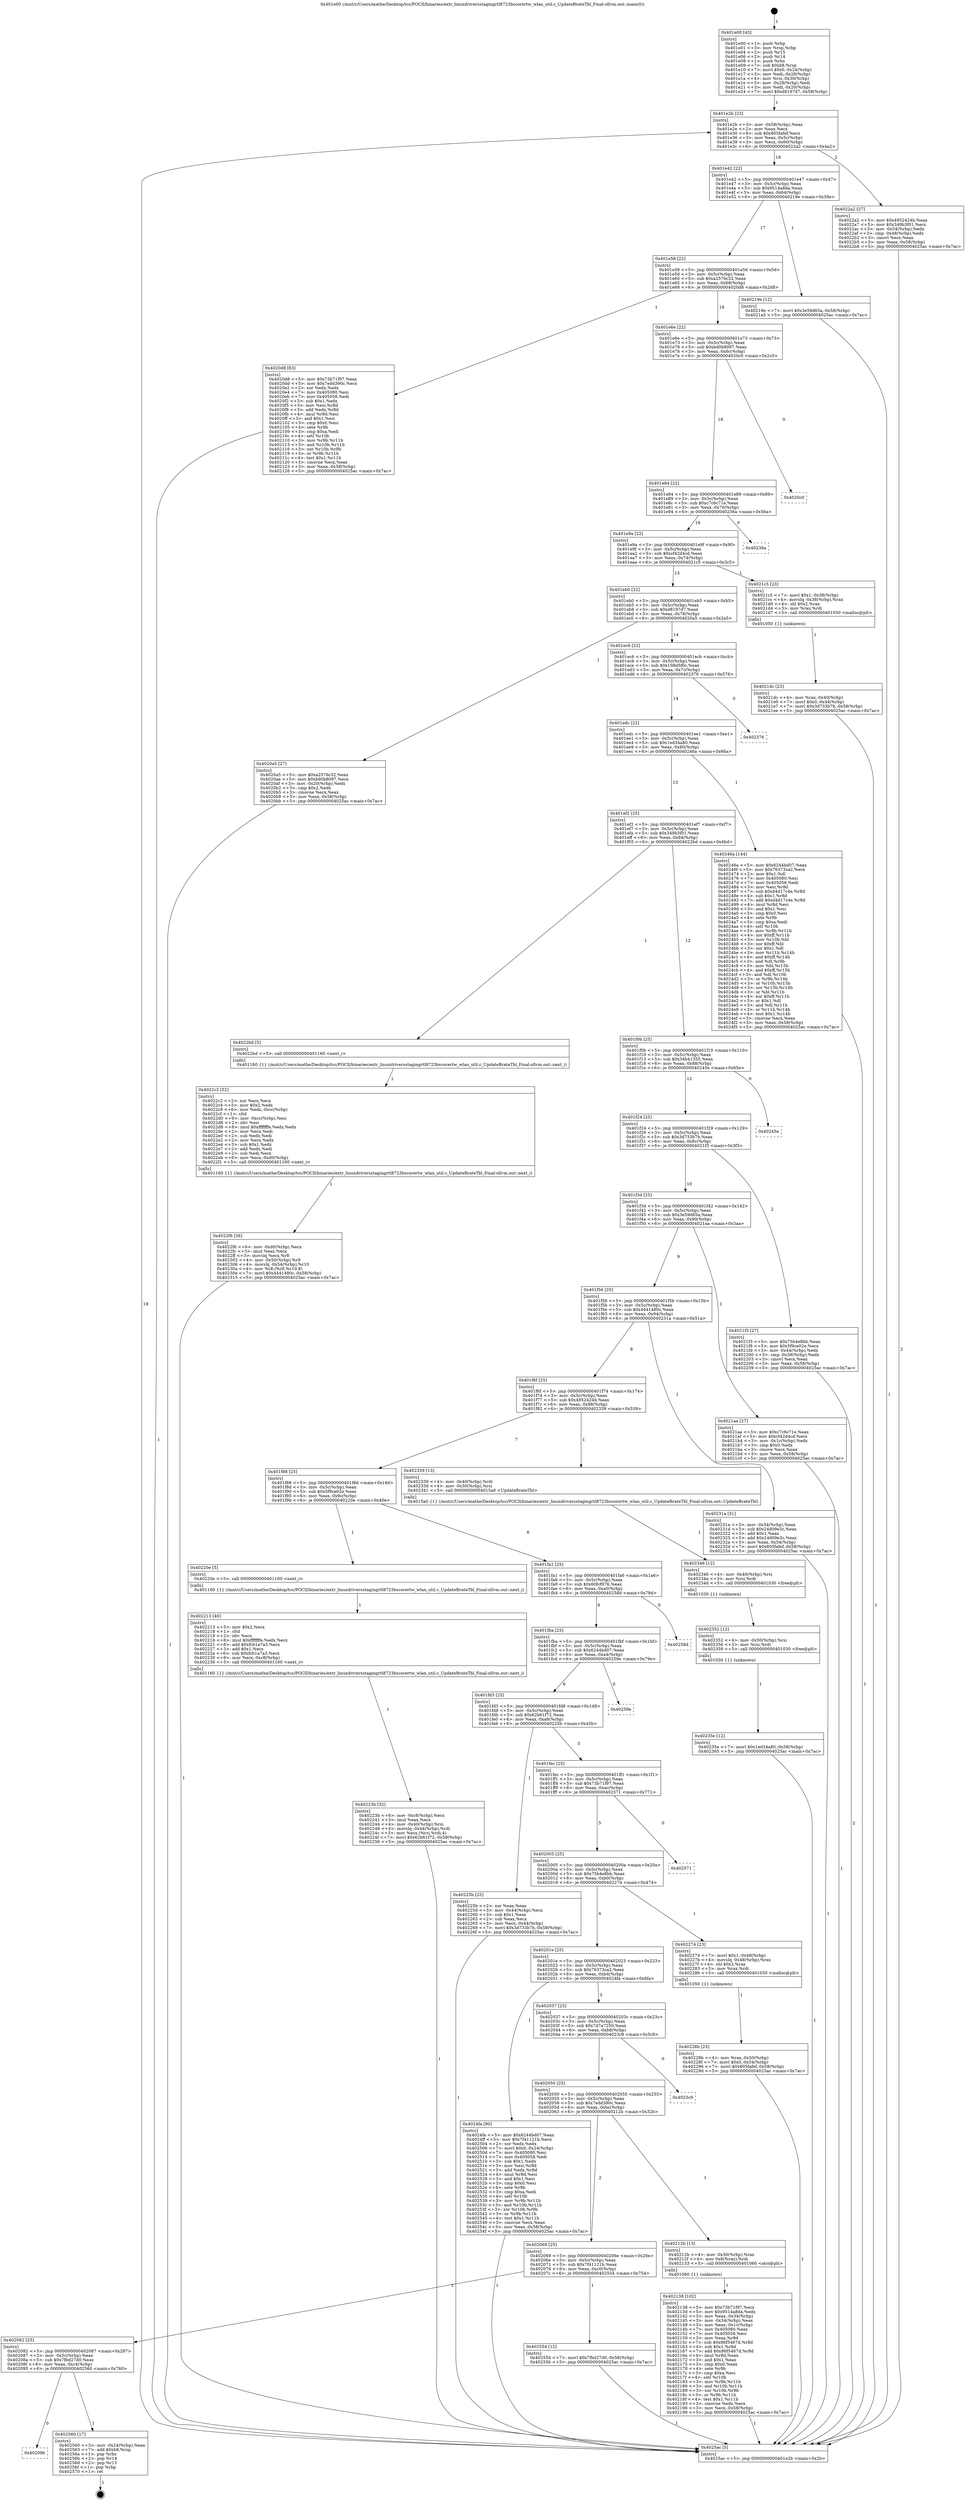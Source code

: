 digraph "0x401e00" {
  label = "0x401e00 (/mnt/c/Users/mathe/Desktop/tcc/POCII/binaries/extr_linuxdriversstagingrtl8723bscorertw_wlan_util.c_UpdateBrateTbl_Final-ollvm.out::main(0))"
  labelloc = "t"
  node[shape=record]

  Entry [label="",width=0.3,height=0.3,shape=circle,fillcolor=black,style=filled]
  "0x401e2b" [label="{
     0x401e2b [23]\l
     | [instrs]\l
     &nbsp;&nbsp;0x401e2b \<+3\>: mov -0x58(%rbp),%eax\l
     &nbsp;&nbsp;0x401e2e \<+2\>: mov %eax,%ecx\l
     &nbsp;&nbsp;0x401e30 \<+6\>: sub $0x805fafef,%ecx\l
     &nbsp;&nbsp;0x401e36 \<+3\>: mov %eax,-0x5c(%rbp)\l
     &nbsp;&nbsp;0x401e39 \<+3\>: mov %ecx,-0x60(%rbp)\l
     &nbsp;&nbsp;0x401e3c \<+6\>: je 00000000004022a2 \<main+0x4a2\>\l
  }"]
  "0x4022a2" [label="{
     0x4022a2 [27]\l
     | [instrs]\l
     &nbsp;&nbsp;0x4022a2 \<+5\>: mov $0x4952424b,%eax\l
     &nbsp;&nbsp;0x4022a7 \<+5\>: mov $0x349b3f01,%ecx\l
     &nbsp;&nbsp;0x4022ac \<+3\>: mov -0x54(%rbp),%edx\l
     &nbsp;&nbsp;0x4022af \<+3\>: cmp -0x48(%rbp),%edx\l
     &nbsp;&nbsp;0x4022b2 \<+3\>: cmovl %ecx,%eax\l
     &nbsp;&nbsp;0x4022b5 \<+3\>: mov %eax,-0x58(%rbp)\l
     &nbsp;&nbsp;0x4022b8 \<+5\>: jmp 00000000004025ac \<main+0x7ac\>\l
  }"]
  "0x401e42" [label="{
     0x401e42 [22]\l
     | [instrs]\l
     &nbsp;&nbsp;0x401e42 \<+5\>: jmp 0000000000401e47 \<main+0x47\>\l
     &nbsp;&nbsp;0x401e47 \<+3\>: mov -0x5c(%rbp),%eax\l
     &nbsp;&nbsp;0x401e4a \<+5\>: sub $0x9514a8da,%eax\l
     &nbsp;&nbsp;0x401e4f \<+3\>: mov %eax,-0x64(%rbp)\l
     &nbsp;&nbsp;0x401e52 \<+6\>: je 000000000040219e \<main+0x39e\>\l
  }"]
  Exit [label="",width=0.3,height=0.3,shape=circle,fillcolor=black,style=filled,peripheries=2]
  "0x40219e" [label="{
     0x40219e [12]\l
     | [instrs]\l
     &nbsp;&nbsp;0x40219e \<+7\>: movl $0x3e59d65a,-0x58(%rbp)\l
     &nbsp;&nbsp;0x4021a5 \<+5\>: jmp 00000000004025ac \<main+0x7ac\>\l
  }"]
  "0x401e58" [label="{
     0x401e58 [22]\l
     | [instrs]\l
     &nbsp;&nbsp;0x401e58 \<+5\>: jmp 0000000000401e5d \<main+0x5d\>\l
     &nbsp;&nbsp;0x401e5d \<+3\>: mov -0x5c(%rbp),%eax\l
     &nbsp;&nbsp;0x401e60 \<+5\>: sub $0xa2576c32,%eax\l
     &nbsp;&nbsp;0x401e65 \<+3\>: mov %eax,-0x68(%rbp)\l
     &nbsp;&nbsp;0x401e68 \<+6\>: je 00000000004020d8 \<main+0x2d8\>\l
  }"]
  "0x40209b" [label="{
     0x40209b\l
  }", style=dashed]
  "0x4020d8" [label="{
     0x4020d8 [83]\l
     | [instrs]\l
     &nbsp;&nbsp;0x4020d8 \<+5\>: mov $0x73b71f97,%eax\l
     &nbsp;&nbsp;0x4020dd \<+5\>: mov $0x7edd390c,%ecx\l
     &nbsp;&nbsp;0x4020e2 \<+2\>: xor %edx,%edx\l
     &nbsp;&nbsp;0x4020e4 \<+7\>: mov 0x405080,%esi\l
     &nbsp;&nbsp;0x4020eb \<+7\>: mov 0x405058,%edi\l
     &nbsp;&nbsp;0x4020f2 \<+3\>: sub $0x1,%edx\l
     &nbsp;&nbsp;0x4020f5 \<+3\>: mov %esi,%r8d\l
     &nbsp;&nbsp;0x4020f8 \<+3\>: add %edx,%r8d\l
     &nbsp;&nbsp;0x4020fb \<+4\>: imul %r8d,%esi\l
     &nbsp;&nbsp;0x4020ff \<+3\>: and $0x1,%esi\l
     &nbsp;&nbsp;0x402102 \<+3\>: cmp $0x0,%esi\l
     &nbsp;&nbsp;0x402105 \<+4\>: sete %r9b\l
     &nbsp;&nbsp;0x402109 \<+3\>: cmp $0xa,%edi\l
     &nbsp;&nbsp;0x40210c \<+4\>: setl %r10b\l
     &nbsp;&nbsp;0x402110 \<+3\>: mov %r9b,%r11b\l
     &nbsp;&nbsp;0x402113 \<+3\>: and %r10b,%r11b\l
     &nbsp;&nbsp;0x402116 \<+3\>: xor %r10b,%r9b\l
     &nbsp;&nbsp;0x402119 \<+3\>: or %r9b,%r11b\l
     &nbsp;&nbsp;0x40211c \<+4\>: test $0x1,%r11b\l
     &nbsp;&nbsp;0x402120 \<+3\>: cmovne %ecx,%eax\l
     &nbsp;&nbsp;0x402123 \<+3\>: mov %eax,-0x58(%rbp)\l
     &nbsp;&nbsp;0x402126 \<+5\>: jmp 00000000004025ac \<main+0x7ac\>\l
  }"]
  "0x401e6e" [label="{
     0x401e6e [22]\l
     | [instrs]\l
     &nbsp;&nbsp;0x401e6e \<+5\>: jmp 0000000000401e73 \<main+0x73\>\l
     &nbsp;&nbsp;0x401e73 \<+3\>: mov -0x5c(%rbp),%eax\l
     &nbsp;&nbsp;0x401e76 \<+5\>: sub $0xbd0b8097,%eax\l
     &nbsp;&nbsp;0x401e7b \<+3\>: mov %eax,-0x6c(%rbp)\l
     &nbsp;&nbsp;0x401e7e \<+6\>: je 00000000004020c0 \<main+0x2c0\>\l
  }"]
  "0x402560" [label="{
     0x402560 [17]\l
     | [instrs]\l
     &nbsp;&nbsp;0x402560 \<+3\>: mov -0x24(%rbp),%eax\l
     &nbsp;&nbsp;0x402563 \<+7\>: add $0xb8,%rsp\l
     &nbsp;&nbsp;0x40256a \<+1\>: pop %rbx\l
     &nbsp;&nbsp;0x40256b \<+2\>: pop %r14\l
     &nbsp;&nbsp;0x40256d \<+2\>: pop %r15\l
     &nbsp;&nbsp;0x40256f \<+1\>: pop %rbp\l
     &nbsp;&nbsp;0x402570 \<+1\>: ret\l
  }"]
  "0x4020c0" [label="{
     0x4020c0\l
  }", style=dashed]
  "0x401e84" [label="{
     0x401e84 [22]\l
     | [instrs]\l
     &nbsp;&nbsp;0x401e84 \<+5\>: jmp 0000000000401e89 \<main+0x89\>\l
     &nbsp;&nbsp;0x401e89 \<+3\>: mov -0x5c(%rbp),%eax\l
     &nbsp;&nbsp;0x401e8c \<+5\>: sub $0xc7c6c71e,%eax\l
     &nbsp;&nbsp;0x401e91 \<+3\>: mov %eax,-0x70(%rbp)\l
     &nbsp;&nbsp;0x401e94 \<+6\>: je 000000000040236a \<main+0x56a\>\l
  }"]
  "0x402082" [label="{
     0x402082 [25]\l
     | [instrs]\l
     &nbsp;&nbsp;0x402082 \<+5\>: jmp 0000000000402087 \<main+0x287\>\l
     &nbsp;&nbsp;0x402087 \<+3\>: mov -0x5c(%rbp),%eax\l
     &nbsp;&nbsp;0x40208a \<+5\>: sub $0x7fbd27d0,%eax\l
     &nbsp;&nbsp;0x40208f \<+6\>: mov %eax,-0xc4(%rbp)\l
     &nbsp;&nbsp;0x402095 \<+6\>: je 0000000000402560 \<main+0x760\>\l
  }"]
  "0x40236a" [label="{
     0x40236a\l
  }", style=dashed]
  "0x401e9a" [label="{
     0x401e9a [22]\l
     | [instrs]\l
     &nbsp;&nbsp;0x401e9a \<+5\>: jmp 0000000000401e9f \<main+0x9f\>\l
     &nbsp;&nbsp;0x401e9f \<+3\>: mov -0x5c(%rbp),%eax\l
     &nbsp;&nbsp;0x401ea2 \<+5\>: sub $0xcf42d4cd,%eax\l
     &nbsp;&nbsp;0x401ea7 \<+3\>: mov %eax,-0x74(%rbp)\l
     &nbsp;&nbsp;0x401eaa \<+6\>: je 00000000004021c5 \<main+0x3c5\>\l
  }"]
  "0x402554" [label="{
     0x402554 [12]\l
     | [instrs]\l
     &nbsp;&nbsp;0x402554 \<+7\>: movl $0x7fbd27d0,-0x58(%rbp)\l
     &nbsp;&nbsp;0x40255b \<+5\>: jmp 00000000004025ac \<main+0x7ac\>\l
  }"]
  "0x4021c5" [label="{
     0x4021c5 [23]\l
     | [instrs]\l
     &nbsp;&nbsp;0x4021c5 \<+7\>: movl $0x1,-0x38(%rbp)\l
     &nbsp;&nbsp;0x4021cc \<+4\>: movslq -0x38(%rbp),%rax\l
     &nbsp;&nbsp;0x4021d0 \<+4\>: shl $0x2,%rax\l
     &nbsp;&nbsp;0x4021d4 \<+3\>: mov %rax,%rdi\l
     &nbsp;&nbsp;0x4021d7 \<+5\>: call 0000000000401050 \<malloc@plt\>\l
     | [calls]\l
     &nbsp;&nbsp;0x401050 \{1\} (unknown)\l
  }"]
  "0x401eb0" [label="{
     0x401eb0 [22]\l
     | [instrs]\l
     &nbsp;&nbsp;0x401eb0 \<+5\>: jmp 0000000000401eb5 \<main+0xb5\>\l
     &nbsp;&nbsp;0x401eb5 \<+3\>: mov -0x5c(%rbp),%eax\l
     &nbsp;&nbsp;0x401eb8 \<+5\>: sub $0xd8197d7,%eax\l
     &nbsp;&nbsp;0x401ebd \<+3\>: mov %eax,-0x78(%rbp)\l
     &nbsp;&nbsp;0x401ec0 \<+6\>: je 00000000004020a5 \<main+0x2a5\>\l
  }"]
  "0x40235e" [label="{
     0x40235e [12]\l
     | [instrs]\l
     &nbsp;&nbsp;0x40235e \<+7\>: movl $0x1ed34a80,-0x58(%rbp)\l
     &nbsp;&nbsp;0x402365 \<+5\>: jmp 00000000004025ac \<main+0x7ac\>\l
  }"]
  "0x4020a5" [label="{
     0x4020a5 [27]\l
     | [instrs]\l
     &nbsp;&nbsp;0x4020a5 \<+5\>: mov $0xa2576c32,%eax\l
     &nbsp;&nbsp;0x4020aa \<+5\>: mov $0xbd0b8097,%ecx\l
     &nbsp;&nbsp;0x4020af \<+3\>: mov -0x20(%rbp),%edx\l
     &nbsp;&nbsp;0x4020b2 \<+3\>: cmp $0x2,%edx\l
     &nbsp;&nbsp;0x4020b5 \<+3\>: cmovne %ecx,%eax\l
     &nbsp;&nbsp;0x4020b8 \<+3\>: mov %eax,-0x58(%rbp)\l
     &nbsp;&nbsp;0x4020bb \<+5\>: jmp 00000000004025ac \<main+0x7ac\>\l
  }"]
  "0x401ec6" [label="{
     0x401ec6 [22]\l
     | [instrs]\l
     &nbsp;&nbsp;0x401ec6 \<+5\>: jmp 0000000000401ecb \<main+0xcb\>\l
     &nbsp;&nbsp;0x401ecb \<+3\>: mov -0x5c(%rbp),%eax\l
     &nbsp;&nbsp;0x401ece \<+5\>: sub $0x108d5f0c,%eax\l
     &nbsp;&nbsp;0x401ed3 \<+3\>: mov %eax,-0x7c(%rbp)\l
     &nbsp;&nbsp;0x401ed6 \<+6\>: je 0000000000402376 \<main+0x576\>\l
  }"]
  "0x4025ac" [label="{
     0x4025ac [5]\l
     | [instrs]\l
     &nbsp;&nbsp;0x4025ac \<+5\>: jmp 0000000000401e2b \<main+0x2b\>\l
  }"]
  "0x401e00" [label="{
     0x401e00 [43]\l
     | [instrs]\l
     &nbsp;&nbsp;0x401e00 \<+1\>: push %rbp\l
     &nbsp;&nbsp;0x401e01 \<+3\>: mov %rsp,%rbp\l
     &nbsp;&nbsp;0x401e04 \<+2\>: push %r15\l
     &nbsp;&nbsp;0x401e06 \<+2\>: push %r14\l
     &nbsp;&nbsp;0x401e08 \<+1\>: push %rbx\l
     &nbsp;&nbsp;0x401e09 \<+7\>: sub $0xb8,%rsp\l
     &nbsp;&nbsp;0x401e10 \<+7\>: movl $0x0,-0x24(%rbp)\l
     &nbsp;&nbsp;0x401e17 \<+3\>: mov %edi,-0x28(%rbp)\l
     &nbsp;&nbsp;0x401e1a \<+4\>: mov %rsi,-0x30(%rbp)\l
     &nbsp;&nbsp;0x401e1e \<+3\>: mov -0x28(%rbp),%edi\l
     &nbsp;&nbsp;0x401e21 \<+3\>: mov %edi,-0x20(%rbp)\l
     &nbsp;&nbsp;0x401e24 \<+7\>: movl $0xd8197d7,-0x58(%rbp)\l
  }"]
  "0x402352" [label="{
     0x402352 [12]\l
     | [instrs]\l
     &nbsp;&nbsp;0x402352 \<+4\>: mov -0x50(%rbp),%rsi\l
     &nbsp;&nbsp;0x402356 \<+3\>: mov %rsi,%rdi\l
     &nbsp;&nbsp;0x402359 \<+5\>: call 0000000000401030 \<free@plt\>\l
     | [calls]\l
     &nbsp;&nbsp;0x401030 \{1\} (unknown)\l
  }"]
  "0x402376" [label="{
     0x402376\l
  }", style=dashed]
  "0x401edc" [label="{
     0x401edc [22]\l
     | [instrs]\l
     &nbsp;&nbsp;0x401edc \<+5\>: jmp 0000000000401ee1 \<main+0xe1\>\l
     &nbsp;&nbsp;0x401ee1 \<+3\>: mov -0x5c(%rbp),%eax\l
     &nbsp;&nbsp;0x401ee4 \<+5\>: sub $0x1ed34a80,%eax\l
     &nbsp;&nbsp;0x401ee9 \<+3\>: mov %eax,-0x80(%rbp)\l
     &nbsp;&nbsp;0x401eec \<+6\>: je 000000000040246a \<main+0x66a\>\l
  }"]
  "0x402346" [label="{
     0x402346 [12]\l
     | [instrs]\l
     &nbsp;&nbsp;0x402346 \<+4\>: mov -0x40(%rbp),%rsi\l
     &nbsp;&nbsp;0x40234a \<+3\>: mov %rsi,%rdi\l
     &nbsp;&nbsp;0x40234d \<+5\>: call 0000000000401030 \<free@plt\>\l
     | [calls]\l
     &nbsp;&nbsp;0x401030 \{1\} (unknown)\l
  }"]
  "0x40246a" [label="{
     0x40246a [144]\l
     | [instrs]\l
     &nbsp;&nbsp;0x40246a \<+5\>: mov $0x6244bd07,%eax\l
     &nbsp;&nbsp;0x40246f \<+5\>: mov $0x76373ca2,%ecx\l
     &nbsp;&nbsp;0x402474 \<+2\>: mov $0x1,%dl\l
     &nbsp;&nbsp;0x402476 \<+7\>: mov 0x405080,%esi\l
     &nbsp;&nbsp;0x40247d \<+7\>: mov 0x405058,%edi\l
     &nbsp;&nbsp;0x402484 \<+3\>: mov %esi,%r8d\l
     &nbsp;&nbsp;0x402487 \<+7\>: sub $0xd4d17c4e,%r8d\l
     &nbsp;&nbsp;0x40248e \<+4\>: sub $0x1,%r8d\l
     &nbsp;&nbsp;0x402492 \<+7\>: add $0xd4d17c4e,%r8d\l
     &nbsp;&nbsp;0x402499 \<+4\>: imul %r8d,%esi\l
     &nbsp;&nbsp;0x40249d \<+3\>: and $0x1,%esi\l
     &nbsp;&nbsp;0x4024a0 \<+3\>: cmp $0x0,%esi\l
     &nbsp;&nbsp;0x4024a3 \<+4\>: sete %r9b\l
     &nbsp;&nbsp;0x4024a7 \<+3\>: cmp $0xa,%edi\l
     &nbsp;&nbsp;0x4024aa \<+4\>: setl %r10b\l
     &nbsp;&nbsp;0x4024ae \<+3\>: mov %r9b,%r11b\l
     &nbsp;&nbsp;0x4024b1 \<+4\>: xor $0xff,%r11b\l
     &nbsp;&nbsp;0x4024b5 \<+3\>: mov %r10b,%bl\l
     &nbsp;&nbsp;0x4024b8 \<+3\>: xor $0xff,%bl\l
     &nbsp;&nbsp;0x4024bb \<+3\>: xor $0x1,%dl\l
     &nbsp;&nbsp;0x4024be \<+3\>: mov %r11b,%r14b\l
     &nbsp;&nbsp;0x4024c1 \<+4\>: and $0xff,%r14b\l
     &nbsp;&nbsp;0x4024c5 \<+3\>: and %dl,%r9b\l
     &nbsp;&nbsp;0x4024c8 \<+3\>: mov %bl,%r15b\l
     &nbsp;&nbsp;0x4024cb \<+4\>: and $0xff,%r15b\l
     &nbsp;&nbsp;0x4024cf \<+3\>: and %dl,%r10b\l
     &nbsp;&nbsp;0x4024d2 \<+3\>: or %r9b,%r14b\l
     &nbsp;&nbsp;0x4024d5 \<+3\>: or %r10b,%r15b\l
     &nbsp;&nbsp;0x4024d8 \<+3\>: xor %r15b,%r14b\l
     &nbsp;&nbsp;0x4024db \<+3\>: or %bl,%r11b\l
     &nbsp;&nbsp;0x4024de \<+4\>: xor $0xff,%r11b\l
     &nbsp;&nbsp;0x4024e2 \<+3\>: or $0x1,%dl\l
     &nbsp;&nbsp;0x4024e5 \<+3\>: and %dl,%r11b\l
     &nbsp;&nbsp;0x4024e8 \<+3\>: or %r11b,%r14b\l
     &nbsp;&nbsp;0x4024eb \<+4\>: test $0x1,%r14b\l
     &nbsp;&nbsp;0x4024ef \<+3\>: cmovne %ecx,%eax\l
     &nbsp;&nbsp;0x4024f2 \<+3\>: mov %eax,-0x58(%rbp)\l
     &nbsp;&nbsp;0x4024f5 \<+5\>: jmp 00000000004025ac \<main+0x7ac\>\l
  }"]
  "0x401ef2" [label="{
     0x401ef2 [25]\l
     | [instrs]\l
     &nbsp;&nbsp;0x401ef2 \<+5\>: jmp 0000000000401ef7 \<main+0xf7\>\l
     &nbsp;&nbsp;0x401ef7 \<+3\>: mov -0x5c(%rbp),%eax\l
     &nbsp;&nbsp;0x401efa \<+5\>: sub $0x349b3f01,%eax\l
     &nbsp;&nbsp;0x401eff \<+6\>: mov %eax,-0x84(%rbp)\l
     &nbsp;&nbsp;0x401f05 \<+6\>: je 00000000004022bd \<main+0x4bd\>\l
  }"]
  "0x4022f6" [label="{
     0x4022f6 [36]\l
     | [instrs]\l
     &nbsp;&nbsp;0x4022f6 \<+6\>: mov -0xd0(%rbp),%ecx\l
     &nbsp;&nbsp;0x4022fc \<+3\>: imul %eax,%ecx\l
     &nbsp;&nbsp;0x4022ff \<+3\>: movslq %ecx,%r8\l
     &nbsp;&nbsp;0x402302 \<+4\>: mov -0x50(%rbp),%r9\l
     &nbsp;&nbsp;0x402306 \<+4\>: movslq -0x54(%rbp),%r10\l
     &nbsp;&nbsp;0x40230a \<+4\>: mov %r8,(%r9,%r10,8)\l
     &nbsp;&nbsp;0x40230e \<+7\>: movl $0x4441480c,-0x58(%rbp)\l
     &nbsp;&nbsp;0x402315 \<+5\>: jmp 00000000004025ac \<main+0x7ac\>\l
  }"]
  "0x4022bd" [label="{
     0x4022bd [5]\l
     | [instrs]\l
     &nbsp;&nbsp;0x4022bd \<+5\>: call 0000000000401160 \<next_i\>\l
     | [calls]\l
     &nbsp;&nbsp;0x401160 \{1\} (/mnt/c/Users/mathe/Desktop/tcc/POCII/binaries/extr_linuxdriversstagingrtl8723bscorertw_wlan_util.c_UpdateBrateTbl_Final-ollvm.out::next_i)\l
  }"]
  "0x401f0b" [label="{
     0x401f0b [25]\l
     | [instrs]\l
     &nbsp;&nbsp;0x401f0b \<+5\>: jmp 0000000000401f10 \<main+0x110\>\l
     &nbsp;&nbsp;0x401f10 \<+3\>: mov -0x5c(%rbp),%eax\l
     &nbsp;&nbsp;0x401f13 \<+5\>: sub $0x34b41355,%eax\l
     &nbsp;&nbsp;0x401f18 \<+6\>: mov %eax,-0x88(%rbp)\l
     &nbsp;&nbsp;0x401f1e \<+6\>: je 000000000040245e \<main+0x65e\>\l
  }"]
  "0x4022c2" [label="{
     0x4022c2 [52]\l
     | [instrs]\l
     &nbsp;&nbsp;0x4022c2 \<+2\>: xor %ecx,%ecx\l
     &nbsp;&nbsp;0x4022c4 \<+5\>: mov $0x2,%edx\l
     &nbsp;&nbsp;0x4022c9 \<+6\>: mov %edx,-0xcc(%rbp)\l
     &nbsp;&nbsp;0x4022cf \<+1\>: cltd\l
     &nbsp;&nbsp;0x4022d0 \<+6\>: mov -0xcc(%rbp),%esi\l
     &nbsp;&nbsp;0x4022d6 \<+2\>: idiv %esi\l
     &nbsp;&nbsp;0x4022d8 \<+6\>: imul $0xfffffffe,%edx,%edx\l
     &nbsp;&nbsp;0x4022de \<+2\>: mov %ecx,%edi\l
     &nbsp;&nbsp;0x4022e0 \<+2\>: sub %edx,%edi\l
     &nbsp;&nbsp;0x4022e2 \<+2\>: mov %ecx,%edx\l
     &nbsp;&nbsp;0x4022e4 \<+3\>: sub $0x1,%edx\l
     &nbsp;&nbsp;0x4022e7 \<+2\>: add %edx,%edi\l
     &nbsp;&nbsp;0x4022e9 \<+2\>: sub %edi,%ecx\l
     &nbsp;&nbsp;0x4022eb \<+6\>: mov %ecx,-0xd0(%rbp)\l
     &nbsp;&nbsp;0x4022f1 \<+5\>: call 0000000000401160 \<next_i\>\l
     | [calls]\l
     &nbsp;&nbsp;0x401160 \{1\} (/mnt/c/Users/mathe/Desktop/tcc/POCII/binaries/extr_linuxdriversstagingrtl8723bscorertw_wlan_util.c_UpdateBrateTbl_Final-ollvm.out::next_i)\l
  }"]
  "0x40245e" [label="{
     0x40245e\l
  }", style=dashed]
  "0x401f24" [label="{
     0x401f24 [25]\l
     | [instrs]\l
     &nbsp;&nbsp;0x401f24 \<+5\>: jmp 0000000000401f29 \<main+0x129\>\l
     &nbsp;&nbsp;0x401f29 \<+3\>: mov -0x5c(%rbp),%eax\l
     &nbsp;&nbsp;0x401f2c \<+5\>: sub $0x3d733b7b,%eax\l
     &nbsp;&nbsp;0x401f31 \<+6\>: mov %eax,-0x8c(%rbp)\l
     &nbsp;&nbsp;0x401f37 \<+6\>: je 00000000004021f3 \<main+0x3f3\>\l
  }"]
  "0x40228b" [label="{
     0x40228b [23]\l
     | [instrs]\l
     &nbsp;&nbsp;0x40228b \<+4\>: mov %rax,-0x50(%rbp)\l
     &nbsp;&nbsp;0x40228f \<+7\>: movl $0x0,-0x54(%rbp)\l
     &nbsp;&nbsp;0x402296 \<+7\>: movl $0x805fafef,-0x58(%rbp)\l
     &nbsp;&nbsp;0x40229d \<+5\>: jmp 00000000004025ac \<main+0x7ac\>\l
  }"]
  "0x4021f3" [label="{
     0x4021f3 [27]\l
     | [instrs]\l
     &nbsp;&nbsp;0x4021f3 \<+5\>: mov $0x75b4e8bb,%eax\l
     &nbsp;&nbsp;0x4021f8 \<+5\>: mov $0x5f9ce02e,%ecx\l
     &nbsp;&nbsp;0x4021fd \<+3\>: mov -0x44(%rbp),%edx\l
     &nbsp;&nbsp;0x402200 \<+3\>: cmp -0x38(%rbp),%edx\l
     &nbsp;&nbsp;0x402203 \<+3\>: cmovl %ecx,%eax\l
     &nbsp;&nbsp;0x402206 \<+3\>: mov %eax,-0x58(%rbp)\l
     &nbsp;&nbsp;0x402209 \<+5\>: jmp 00000000004025ac \<main+0x7ac\>\l
  }"]
  "0x401f3d" [label="{
     0x401f3d [25]\l
     | [instrs]\l
     &nbsp;&nbsp;0x401f3d \<+5\>: jmp 0000000000401f42 \<main+0x142\>\l
     &nbsp;&nbsp;0x401f42 \<+3\>: mov -0x5c(%rbp),%eax\l
     &nbsp;&nbsp;0x401f45 \<+5\>: sub $0x3e59d65a,%eax\l
     &nbsp;&nbsp;0x401f4a \<+6\>: mov %eax,-0x90(%rbp)\l
     &nbsp;&nbsp;0x401f50 \<+6\>: je 00000000004021aa \<main+0x3aa\>\l
  }"]
  "0x40223b" [label="{
     0x40223b [32]\l
     | [instrs]\l
     &nbsp;&nbsp;0x40223b \<+6\>: mov -0xc8(%rbp),%ecx\l
     &nbsp;&nbsp;0x402241 \<+3\>: imul %eax,%ecx\l
     &nbsp;&nbsp;0x402244 \<+4\>: mov -0x40(%rbp),%rsi\l
     &nbsp;&nbsp;0x402248 \<+4\>: movslq -0x44(%rbp),%rdi\l
     &nbsp;&nbsp;0x40224c \<+3\>: mov %ecx,(%rsi,%rdi,4)\l
     &nbsp;&nbsp;0x40224f \<+7\>: movl $0x62b61f72,-0x58(%rbp)\l
     &nbsp;&nbsp;0x402256 \<+5\>: jmp 00000000004025ac \<main+0x7ac\>\l
  }"]
  "0x4021aa" [label="{
     0x4021aa [27]\l
     | [instrs]\l
     &nbsp;&nbsp;0x4021aa \<+5\>: mov $0xc7c6c71e,%eax\l
     &nbsp;&nbsp;0x4021af \<+5\>: mov $0xcf42d4cd,%ecx\l
     &nbsp;&nbsp;0x4021b4 \<+3\>: mov -0x1c(%rbp),%edx\l
     &nbsp;&nbsp;0x4021b7 \<+3\>: cmp $0x0,%edx\l
     &nbsp;&nbsp;0x4021ba \<+3\>: cmove %ecx,%eax\l
     &nbsp;&nbsp;0x4021bd \<+3\>: mov %eax,-0x58(%rbp)\l
     &nbsp;&nbsp;0x4021c0 \<+5\>: jmp 00000000004025ac \<main+0x7ac\>\l
  }"]
  "0x401f56" [label="{
     0x401f56 [25]\l
     | [instrs]\l
     &nbsp;&nbsp;0x401f56 \<+5\>: jmp 0000000000401f5b \<main+0x15b\>\l
     &nbsp;&nbsp;0x401f5b \<+3\>: mov -0x5c(%rbp),%eax\l
     &nbsp;&nbsp;0x401f5e \<+5\>: sub $0x4441480c,%eax\l
     &nbsp;&nbsp;0x401f63 \<+6\>: mov %eax,-0x94(%rbp)\l
     &nbsp;&nbsp;0x401f69 \<+6\>: je 000000000040231a \<main+0x51a\>\l
  }"]
  "0x402213" [label="{
     0x402213 [40]\l
     | [instrs]\l
     &nbsp;&nbsp;0x402213 \<+5\>: mov $0x2,%ecx\l
     &nbsp;&nbsp;0x402218 \<+1\>: cltd\l
     &nbsp;&nbsp;0x402219 \<+2\>: idiv %ecx\l
     &nbsp;&nbsp;0x40221b \<+6\>: imul $0xfffffffe,%edx,%ecx\l
     &nbsp;&nbsp;0x402221 \<+6\>: add $0xfcb1a7a3,%ecx\l
     &nbsp;&nbsp;0x402227 \<+3\>: add $0x1,%ecx\l
     &nbsp;&nbsp;0x40222a \<+6\>: sub $0xfcb1a7a3,%ecx\l
     &nbsp;&nbsp;0x402230 \<+6\>: mov %ecx,-0xc8(%rbp)\l
     &nbsp;&nbsp;0x402236 \<+5\>: call 0000000000401160 \<next_i\>\l
     | [calls]\l
     &nbsp;&nbsp;0x401160 \{1\} (/mnt/c/Users/mathe/Desktop/tcc/POCII/binaries/extr_linuxdriversstagingrtl8723bscorertw_wlan_util.c_UpdateBrateTbl_Final-ollvm.out::next_i)\l
  }"]
  "0x40231a" [label="{
     0x40231a [31]\l
     | [instrs]\l
     &nbsp;&nbsp;0x40231a \<+3\>: mov -0x54(%rbp),%eax\l
     &nbsp;&nbsp;0x40231d \<+5\>: sub $0x24d09e3c,%eax\l
     &nbsp;&nbsp;0x402322 \<+3\>: add $0x1,%eax\l
     &nbsp;&nbsp;0x402325 \<+5\>: add $0x24d09e3c,%eax\l
     &nbsp;&nbsp;0x40232a \<+3\>: mov %eax,-0x54(%rbp)\l
     &nbsp;&nbsp;0x40232d \<+7\>: movl $0x805fafef,-0x58(%rbp)\l
     &nbsp;&nbsp;0x402334 \<+5\>: jmp 00000000004025ac \<main+0x7ac\>\l
  }"]
  "0x401f6f" [label="{
     0x401f6f [25]\l
     | [instrs]\l
     &nbsp;&nbsp;0x401f6f \<+5\>: jmp 0000000000401f74 \<main+0x174\>\l
     &nbsp;&nbsp;0x401f74 \<+3\>: mov -0x5c(%rbp),%eax\l
     &nbsp;&nbsp;0x401f77 \<+5\>: sub $0x4952424b,%eax\l
     &nbsp;&nbsp;0x401f7c \<+6\>: mov %eax,-0x98(%rbp)\l
     &nbsp;&nbsp;0x401f82 \<+6\>: je 0000000000402339 \<main+0x539\>\l
  }"]
  "0x4021dc" [label="{
     0x4021dc [23]\l
     | [instrs]\l
     &nbsp;&nbsp;0x4021dc \<+4\>: mov %rax,-0x40(%rbp)\l
     &nbsp;&nbsp;0x4021e0 \<+7\>: movl $0x0,-0x44(%rbp)\l
     &nbsp;&nbsp;0x4021e7 \<+7\>: movl $0x3d733b7b,-0x58(%rbp)\l
     &nbsp;&nbsp;0x4021ee \<+5\>: jmp 00000000004025ac \<main+0x7ac\>\l
  }"]
  "0x402339" [label="{
     0x402339 [13]\l
     | [instrs]\l
     &nbsp;&nbsp;0x402339 \<+4\>: mov -0x40(%rbp),%rdi\l
     &nbsp;&nbsp;0x40233d \<+4\>: mov -0x50(%rbp),%rsi\l
     &nbsp;&nbsp;0x402341 \<+5\>: call 00000000004015a0 \<UpdateBrateTbl\>\l
     | [calls]\l
     &nbsp;&nbsp;0x4015a0 \{1\} (/mnt/c/Users/mathe/Desktop/tcc/POCII/binaries/extr_linuxdriversstagingrtl8723bscorertw_wlan_util.c_UpdateBrateTbl_Final-ollvm.out::UpdateBrateTbl)\l
  }"]
  "0x401f88" [label="{
     0x401f88 [25]\l
     | [instrs]\l
     &nbsp;&nbsp;0x401f88 \<+5\>: jmp 0000000000401f8d \<main+0x18d\>\l
     &nbsp;&nbsp;0x401f8d \<+3\>: mov -0x5c(%rbp),%eax\l
     &nbsp;&nbsp;0x401f90 \<+5\>: sub $0x5f9ce02e,%eax\l
     &nbsp;&nbsp;0x401f95 \<+6\>: mov %eax,-0x9c(%rbp)\l
     &nbsp;&nbsp;0x401f9b \<+6\>: je 000000000040220e \<main+0x40e\>\l
  }"]
  "0x402138" [label="{
     0x402138 [102]\l
     | [instrs]\l
     &nbsp;&nbsp;0x402138 \<+5\>: mov $0x73b71f97,%ecx\l
     &nbsp;&nbsp;0x40213d \<+5\>: mov $0x9514a8da,%edx\l
     &nbsp;&nbsp;0x402142 \<+3\>: mov %eax,-0x34(%rbp)\l
     &nbsp;&nbsp;0x402145 \<+3\>: mov -0x34(%rbp),%eax\l
     &nbsp;&nbsp;0x402148 \<+3\>: mov %eax,-0x1c(%rbp)\l
     &nbsp;&nbsp;0x40214b \<+7\>: mov 0x405080,%eax\l
     &nbsp;&nbsp;0x402152 \<+7\>: mov 0x405058,%esi\l
     &nbsp;&nbsp;0x402159 \<+3\>: mov %eax,%r8d\l
     &nbsp;&nbsp;0x40215c \<+7\>: sub $0x86f5467d,%r8d\l
     &nbsp;&nbsp;0x402163 \<+4\>: sub $0x1,%r8d\l
     &nbsp;&nbsp;0x402167 \<+7\>: add $0x86f5467d,%r8d\l
     &nbsp;&nbsp;0x40216e \<+4\>: imul %r8d,%eax\l
     &nbsp;&nbsp;0x402172 \<+3\>: and $0x1,%eax\l
     &nbsp;&nbsp;0x402175 \<+3\>: cmp $0x0,%eax\l
     &nbsp;&nbsp;0x402178 \<+4\>: sete %r9b\l
     &nbsp;&nbsp;0x40217c \<+3\>: cmp $0xa,%esi\l
     &nbsp;&nbsp;0x40217f \<+4\>: setl %r10b\l
     &nbsp;&nbsp;0x402183 \<+3\>: mov %r9b,%r11b\l
     &nbsp;&nbsp;0x402186 \<+3\>: and %r10b,%r11b\l
     &nbsp;&nbsp;0x402189 \<+3\>: xor %r10b,%r9b\l
     &nbsp;&nbsp;0x40218c \<+3\>: or %r9b,%r11b\l
     &nbsp;&nbsp;0x40218f \<+4\>: test $0x1,%r11b\l
     &nbsp;&nbsp;0x402193 \<+3\>: cmovne %edx,%ecx\l
     &nbsp;&nbsp;0x402196 \<+3\>: mov %ecx,-0x58(%rbp)\l
     &nbsp;&nbsp;0x402199 \<+5\>: jmp 00000000004025ac \<main+0x7ac\>\l
  }"]
  "0x40220e" [label="{
     0x40220e [5]\l
     | [instrs]\l
     &nbsp;&nbsp;0x40220e \<+5\>: call 0000000000401160 \<next_i\>\l
     | [calls]\l
     &nbsp;&nbsp;0x401160 \{1\} (/mnt/c/Users/mathe/Desktop/tcc/POCII/binaries/extr_linuxdriversstagingrtl8723bscorertw_wlan_util.c_UpdateBrateTbl_Final-ollvm.out::next_i)\l
  }"]
  "0x401fa1" [label="{
     0x401fa1 [25]\l
     | [instrs]\l
     &nbsp;&nbsp;0x401fa1 \<+5\>: jmp 0000000000401fa6 \<main+0x1a6\>\l
     &nbsp;&nbsp;0x401fa6 \<+3\>: mov -0x5c(%rbp),%eax\l
     &nbsp;&nbsp;0x401fa9 \<+5\>: sub $0x60fcf976,%eax\l
     &nbsp;&nbsp;0x401fae \<+6\>: mov %eax,-0xa0(%rbp)\l
     &nbsp;&nbsp;0x401fb4 \<+6\>: je 000000000040258d \<main+0x78d\>\l
  }"]
  "0x402069" [label="{
     0x402069 [25]\l
     | [instrs]\l
     &nbsp;&nbsp;0x402069 \<+5\>: jmp 000000000040206e \<main+0x26e\>\l
     &nbsp;&nbsp;0x40206e \<+3\>: mov -0x5c(%rbp),%eax\l
     &nbsp;&nbsp;0x402071 \<+5\>: sub $0x7f41121b,%eax\l
     &nbsp;&nbsp;0x402076 \<+6\>: mov %eax,-0xc0(%rbp)\l
     &nbsp;&nbsp;0x40207c \<+6\>: je 0000000000402554 \<main+0x754\>\l
  }"]
  "0x40258d" [label="{
     0x40258d\l
  }", style=dashed]
  "0x401fba" [label="{
     0x401fba [25]\l
     | [instrs]\l
     &nbsp;&nbsp;0x401fba \<+5\>: jmp 0000000000401fbf \<main+0x1bf\>\l
     &nbsp;&nbsp;0x401fbf \<+3\>: mov -0x5c(%rbp),%eax\l
     &nbsp;&nbsp;0x401fc2 \<+5\>: sub $0x6244bd07,%eax\l
     &nbsp;&nbsp;0x401fc7 \<+6\>: mov %eax,-0xa4(%rbp)\l
     &nbsp;&nbsp;0x401fcd \<+6\>: je 000000000040259e \<main+0x79e\>\l
  }"]
  "0x40212b" [label="{
     0x40212b [13]\l
     | [instrs]\l
     &nbsp;&nbsp;0x40212b \<+4\>: mov -0x30(%rbp),%rax\l
     &nbsp;&nbsp;0x40212f \<+4\>: mov 0x8(%rax),%rdi\l
     &nbsp;&nbsp;0x402133 \<+5\>: call 0000000000401060 \<atoi@plt\>\l
     | [calls]\l
     &nbsp;&nbsp;0x401060 \{1\} (unknown)\l
  }"]
  "0x40259e" [label="{
     0x40259e\l
  }", style=dashed]
  "0x401fd3" [label="{
     0x401fd3 [25]\l
     | [instrs]\l
     &nbsp;&nbsp;0x401fd3 \<+5\>: jmp 0000000000401fd8 \<main+0x1d8\>\l
     &nbsp;&nbsp;0x401fd8 \<+3\>: mov -0x5c(%rbp),%eax\l
     &nbsp;&nbsp;0x401fdb \<+5\>: sub $0x62b61f72,%eax\l
     &nbsp;&nbsp;0x401fe0 \<+6\>: mov %eax,-0xa8(%rbp)\l
     &nbsp;&nbsp;0x401fe6 \<+6\>: je 000000000040225b \<main+0x45b\>\l
  }"]
  "0x402050" [label="{
     0x402050 [25]\l
     | [instrs]\l
     &nbsp;&nbsp;0x402050 \<+5\>: jmp 0000000000402055 \<main+0x255\>\l
     &nbsp;&nbsp;0x402055 \<+3\>: mov -0x5c(%rbp),%eax\l
     &nbsp;&nbsp;0x402058 \<+5\>: sub $0x7edd390c,%eax\l
     &nbsp;&nbsp;0x40205d \<+6\>: mov %eax,-0xbc(%rbp)\l
     &nbsp;&nbsp;0x402063 \<+6\>: je 000000000040212b \<main+0x32b\>\l
  }"]
  "0x40225b" [label="{
     0x40225b [25]\l
     | [instrs]\l
     &nbsp;&nbsp;0x40225b \<+2\>: xor %eax,%eax\l
     &nbsp;&nbsp;0x40225d \<+3\>: mov -0x44(%rbp),%ecx\l
     &nbsp;&nbsp;0x402260 \<+3\>: sub $0x1,%eax\l
     &nbsp;&nbsp;0x402263 \<+2\>: sub %eax,%ecx\l
     &nbsp;&nbsp;0x402265 \<+3\>: mov %ecx,-0x44(%rbp)\l
     &nbsp;&nbsp;0x402268 \<+7\>: movl $0x3d733b7b,-0x58(%rbp)\l
     &nbsp;&nbsp;0x40226f \<+5\>: jmp 00000000004025ac \<main+0x7ac\>\l
  }"]
  "0x401fec" [label="{
     0x401fec [25]\l
     | [instrs]\l
     &nbsp;&nbsp;0x401fec \<+5\>: jmp 0000000000401ff1 \<main+0x1f1\>\l
     &nbsp;&nbsp;0x401ff1 \<+3\>: mov -0x5c(%rbp),%eax\l
     &nbsp;&nbsp;0x401ff4 \<+5\>: sub $0x73b71f97,%eax\l
     &nbsp;&nbsp;0x401ff9 \<+6\>: mov %eax,-0xac(%rbp)\l
     &nbsp;&nbsp;0x401fff \<+6\>: je 0000000000402571 \<main+0x771\>\l
  }"]
  "0x4023c9" [label="{
     0x4023c9\l
  }", style=dashed]
  "0x402571" [label="{
     0x402571\l
  }", style=dashed]
  "0x402005" [label="{
     0x402005 [25]\l
     | [instrs]\l
     &nbsp;&nbsp;0x402005 \<+5\>: jmp 000000000040200a \<main+0x20a\>\l
     &nbsp;&nbsp;0x40200a \<+3\>: mov -0x5c(%rbp),%eax\l
     &nbsp;&nbsp;0x40200d \<+5\>: sub $0x75b4e8bb,%eax\l
     &nbsp;&nbsp;0x402012 \<+6\>: mov %eax,-0xb0(%rbp)\l
     &nbsp;&nbsp;0x402018 \<+6\>: je 0000000000402274 \<main+0x474\>\l
  }"]
  "0x402037" [label="{
     0x402037 [25]\l
     | [instrs]\l
     &nbsp;&nbsp;0x402037 \<+5\>: jmp 000000000040203c \<main+0x23c\>\l
     &nbsp;&nbsp;0x40203c \<+3\>: mov -0x5c(%rbp),%eax\l
     &nbsp;&nbsp;0x40203f \<+5\>: sub $0x7d7a7250,%eax\l
     &nbsp;&nbsp;0x402044 \<+6\>: mov %eax,-0xb8(%rbp)\l
     &nbsp;&nbsp;0x40204a \<+6\>: je 00000000004023c9 \<main+0x5c9\>\l
  }"]
  "0x402274" [label="{
     0x402274 [23]\l
     | [instrs]\l
     &nbsp;&nbsp;0x402274 \<+7\>: movl $0x1,-0x48(%rbp)\l
     &nbsp;&nbsp;0x40227b \<+4\>: movslq -0x48(%rbp),%rax\l
     &nbsp;&nbsp;0x40227f \<+4\>: shl $0x3,%rax\l
     &nbsp;&nbsp;0x402283 \<+3\>: mov %rax,%rdi\l
     &nbsp;&nbsp;0x402286 \<+5\>: call 0000000000401050 \<malloc@plt\>\l
     | [calls]\l
     &nbsp;&nbsp;0x401050 \{1\} (unknown)\l
  }"]
  "0x40201e" [label="{
     0x40201e [25]\l
     | [instrs]\l
     &nbsp;&nbsp;0x40201e \<+5\>: jmp 0000000000402023 \<main+0x223\>\l
     &nbsp;&nbsp;0x402023 \<+3\>: mov -0x5c(%rbp),%eax\l
     &nbsp;&nbsp;0x402026 \<+5\>: sub $0x76373ca2,%eax\l
     &nbsp;&nbsp;0x40202b \<+6\>: mov %eax,-0xb4(%rbp)\l
     &nbsp;&nbsp;0x402031 \<+6\>: je 00000000004024fa \<main+0x6fa\>\l
  }"]
  "0x4024fa" [label="{
     0x4024fa [90]\l
     | [instrs]\l
     &nbsp;&nbsp;0x4024fa \<+5\>: mov $0x6244bd07,%eax\l
     &nbsp;&nbsp;0x4024ff \<+5\>: mov $0x7f41121b,%ecx\l
     &nbsp;&nbsp;0x402504 \<+2\>: xor %edx,%edx\l
     &nbsp;&nbsp;0x402506 \<+7\>: movl $0x0,-0x24(%rbp)\l
     &nbsp;&nbsp;0x40250d \<+7\>: mov 0x405080,%esi\l
     &nbsp;&nbsp;0x402514 \<+7\>: mov 0x405058,%edi\l
     &nbsp;&nbsp;0x40251b \<+3\>: sub $0x1,%edx\l
     &nbsp;&nbsp;0x40251e \<+3\>: mov %esi,%r8d\l
     &nbsp;&nbsp;0x402521 \<+3\>: add %edx,%r8d\l
     &nbsp;&nbsp;0x402524 \<+4\>: imul %r8d,%esi\l
     &nbsp;&nbsp;0x402528 \<+3\>: and $0x1,%esi\l
     &nbsp;&nbsp;0x40252b \<+3\>: cmp $0x0,%esi\l
     &nbsp;&nbsp;0x40252e \<+4\>: sete %r9b\l
     &nbsp;&nbsp;0x402532 \<+3\>: cmp $0xa,%edi\l
     &nbsp;&nbsp;0x402535 \<+4\>: setl %r10b\l
     &nbsp;&nbsp;0x402539 \<+3\>: mov %r9b,%r11b\l
     &nbsp;&nbsp;0x40253c \<+3\>: and %r10b,%r11b\l
     &nbsp;&nbsp;0x40253f \<+3\>: xor %r10b,%r9b\l
     &nbsp;&nbsp;0x402542 \<+3\>: or %r9b,%r11b\l
     &nbsp;&nbsp;0x402545 \<+4\>: test $0x1,%r11b\l
     &nbsp;&nbsp;0x402549 \<+3\>: cmovne %ecx,%eax\l
     &nbsp;&nbsp;0x40254c \<+3\>: mov %eax,-0x58(%rbp)\l
     &nbsp;&nbsp;0x40254f \<+5\>: jmp 00000000004025ac \<main+0x7ac\>\l
  }"]
  Entry -> "0x401e00" [label=" 1"]
  "0x401e2b" -> "0x4022a2" [label=" 2"]
  "0x401e2b" -> "0x401e42" [label=" 18"]
  "0x402560" -> Exit [label=" 1"]
  "0x401e42" -> "0x40219e" [label=" 1"]
  "0x401e42" -> "0x401e58" [label=" 17"]
  "0x402082" -> "0x40209b" [label=" 0"]
  "0x401e58" -> "0x4020d8" [label=" 1"]
  "0x401e58" -> "0x401e6e" [label=" 16"]
  "0x402082" -> "0x402560" [label=" 1"]
  "0x401e6e" -> "0x4020c0" [label=" 0"]
  "0x401e6e" -> "0x401e84" [label=" 16"]
  "0x402554" -> "0x4025ac" [label=" 1"]
  "0x401e84" -> "0x40236a" [label=" 0"]
  "0x401e84" -> "0x401e9a" [label=" 16"]
  "0x402069" -> "0x402082" [label=" 1"]
  "0x401e9a" -> "0x4021c5" [label=" 1"]
  "0x401e9a" -> "0x401eb0" [label=" 15"]
  "0x402069" -> "0x402554" [label=" 1"]
  "0x401eb0" -> "0x4020a5" [label=" 1"]
  "0x401eb0" -> "0x401ec6" [label=" 14"]
  "0x4020a5" -> "0x4025ac" [label=" 1"]
  "0x401e00" -> "0x401e2b" [label=" 1"]
  "0x4025ac" -> "0x401e2b" [label=" 19"]
  "0x4020d8" -> "0x4025ac" [label=" 1"]
  "0x4024fa" -> "0x4025ac" [label=" 1"]
  "0x401ec6" -> "0x402376" [label=" 0"]
  "0x401ec6" -> "0x401edc" [label=" 14"]
  "0x40246a" -> "0x4025ac" [label=" 1"]
  "0x401edc" -> "0x40246a" [label=" 1"]
  "0x401edc" -> "0x401ef2" [label=" 13"]
  "0x40235e" -> "0x4025ac" [label=" 1"]
  "0x401ef2" -> "0x4022bd" [label=" 1"]
  "0x401ef2" -> "0x401f0b" [label=" 12"]
  "0x402352" -> "0x40235e" [label=" 1"]
  "0x401f0b" -> "0x40245e" [label=" 0"]
  "0x401f0b" -> "0x401f24" [label=" 12"]
  "0x402346" -> "0x402352" [label=" 1"]
  "0x401f24" -> "0x4021f3" [label=" 2"]
  "0x401f24" -> "0x401f3d" [label=" 10"]
  "0x402339" -> "0x402346" [label=" 1"]
  "0x401f3d" -> "0x4021aa" [label=" 1"]
  "0x401f3d" -> "0x401f56" [label=" 9"]
  "0x40231a" -> "0x4025ac" [label=" 1"]
  "0x401f56" -> "0x40231a" [label=" 1"]
  "0x401f56" -> "0x401f6f" [label=" 8"]
  "0x4022f6" -> "0x4025ac" [label=" 1"]
  "0x401f6f" -> "0x402339" [label=" 1"]
  "0x401f6f" -> "0x401f88" [label=" 7"]
  "0x4022c2" -> "0x4022f6" [label=" 1"]
  "0x401f88" -> "0x40220e" [label=" 1"]
  "0x401f88" -> "0x401fa1" [label=" 6"]
  "0x4022bd" -> "0x4022c2" [label=" 1"]
  "0x401fa1" -> "0x40258d" [label=" 0"]
  "0x401fa1" -> "0x401fba" [label=" 6"]
  "0x4022a2" -> "0x4025ac" [label=" 2"]
  "0x401fba" -> "0x40259e" [label=" 0"]
  "0x401fba" -> "0x401fd3" [label=" 6"]
  "0x40228b" -> "0x4025ac" [label=" 1"]
  "0x401fd3" -> "0x40225b" [label=" 1"]
  "0x401fd3" -> "0x401fec" [label=" 5"]
  "0x40225b" -> "0x4025ac" [label=" 1"]
  "0x401fec" -> "0x402571" [label=" 0"]
  "0x401fec" -> "0x402005" [label=" 5"]
  "0x40223b" -> "0x4025ac" [label=" 1"]
  "0x402005" -> "0x402274" [label=" 1"]
  "0x402005" -> "0x40201e" [label=" 4"]
  "0x40220e" -> "0x402213" [label=" 1"]
  "0x40201e" -> "0x4024fa" [label=" 1"]
  "0x40201e" -> "0x402037" [label=" 3"]
  "0x402213" -> "0x40223b" [label=" 1"]
  "0x402037" -> "0x4023c9" [label=" 0"]
  "0x402037" -> "0x402050" [label=" 3"]
  "0x402274" -> "0x40228b" [label=" 1"]
  "0x402050" -> "0x40212b" [label=" 1"]
  "0x402050" -> "0x402069" [label=" 2"]
  "0x40212b" -> "0x402138" [label=" 1"]
  "0x402138" -> "0x4025ac" [label=" 1"]
  "0x40219e" -> "0x4025ac" [label=" 1"]
  "0x4021aa" -> "0x4025ac" [label=" 1"]
  "0x4021c5" -> "0x4021dc" [label=" 1"]
  "0x4021dc" -> "0x4025ac" [label=" 1"]
  "0x4021f3" -> "0x4025ac" [label=" 2"]
}
